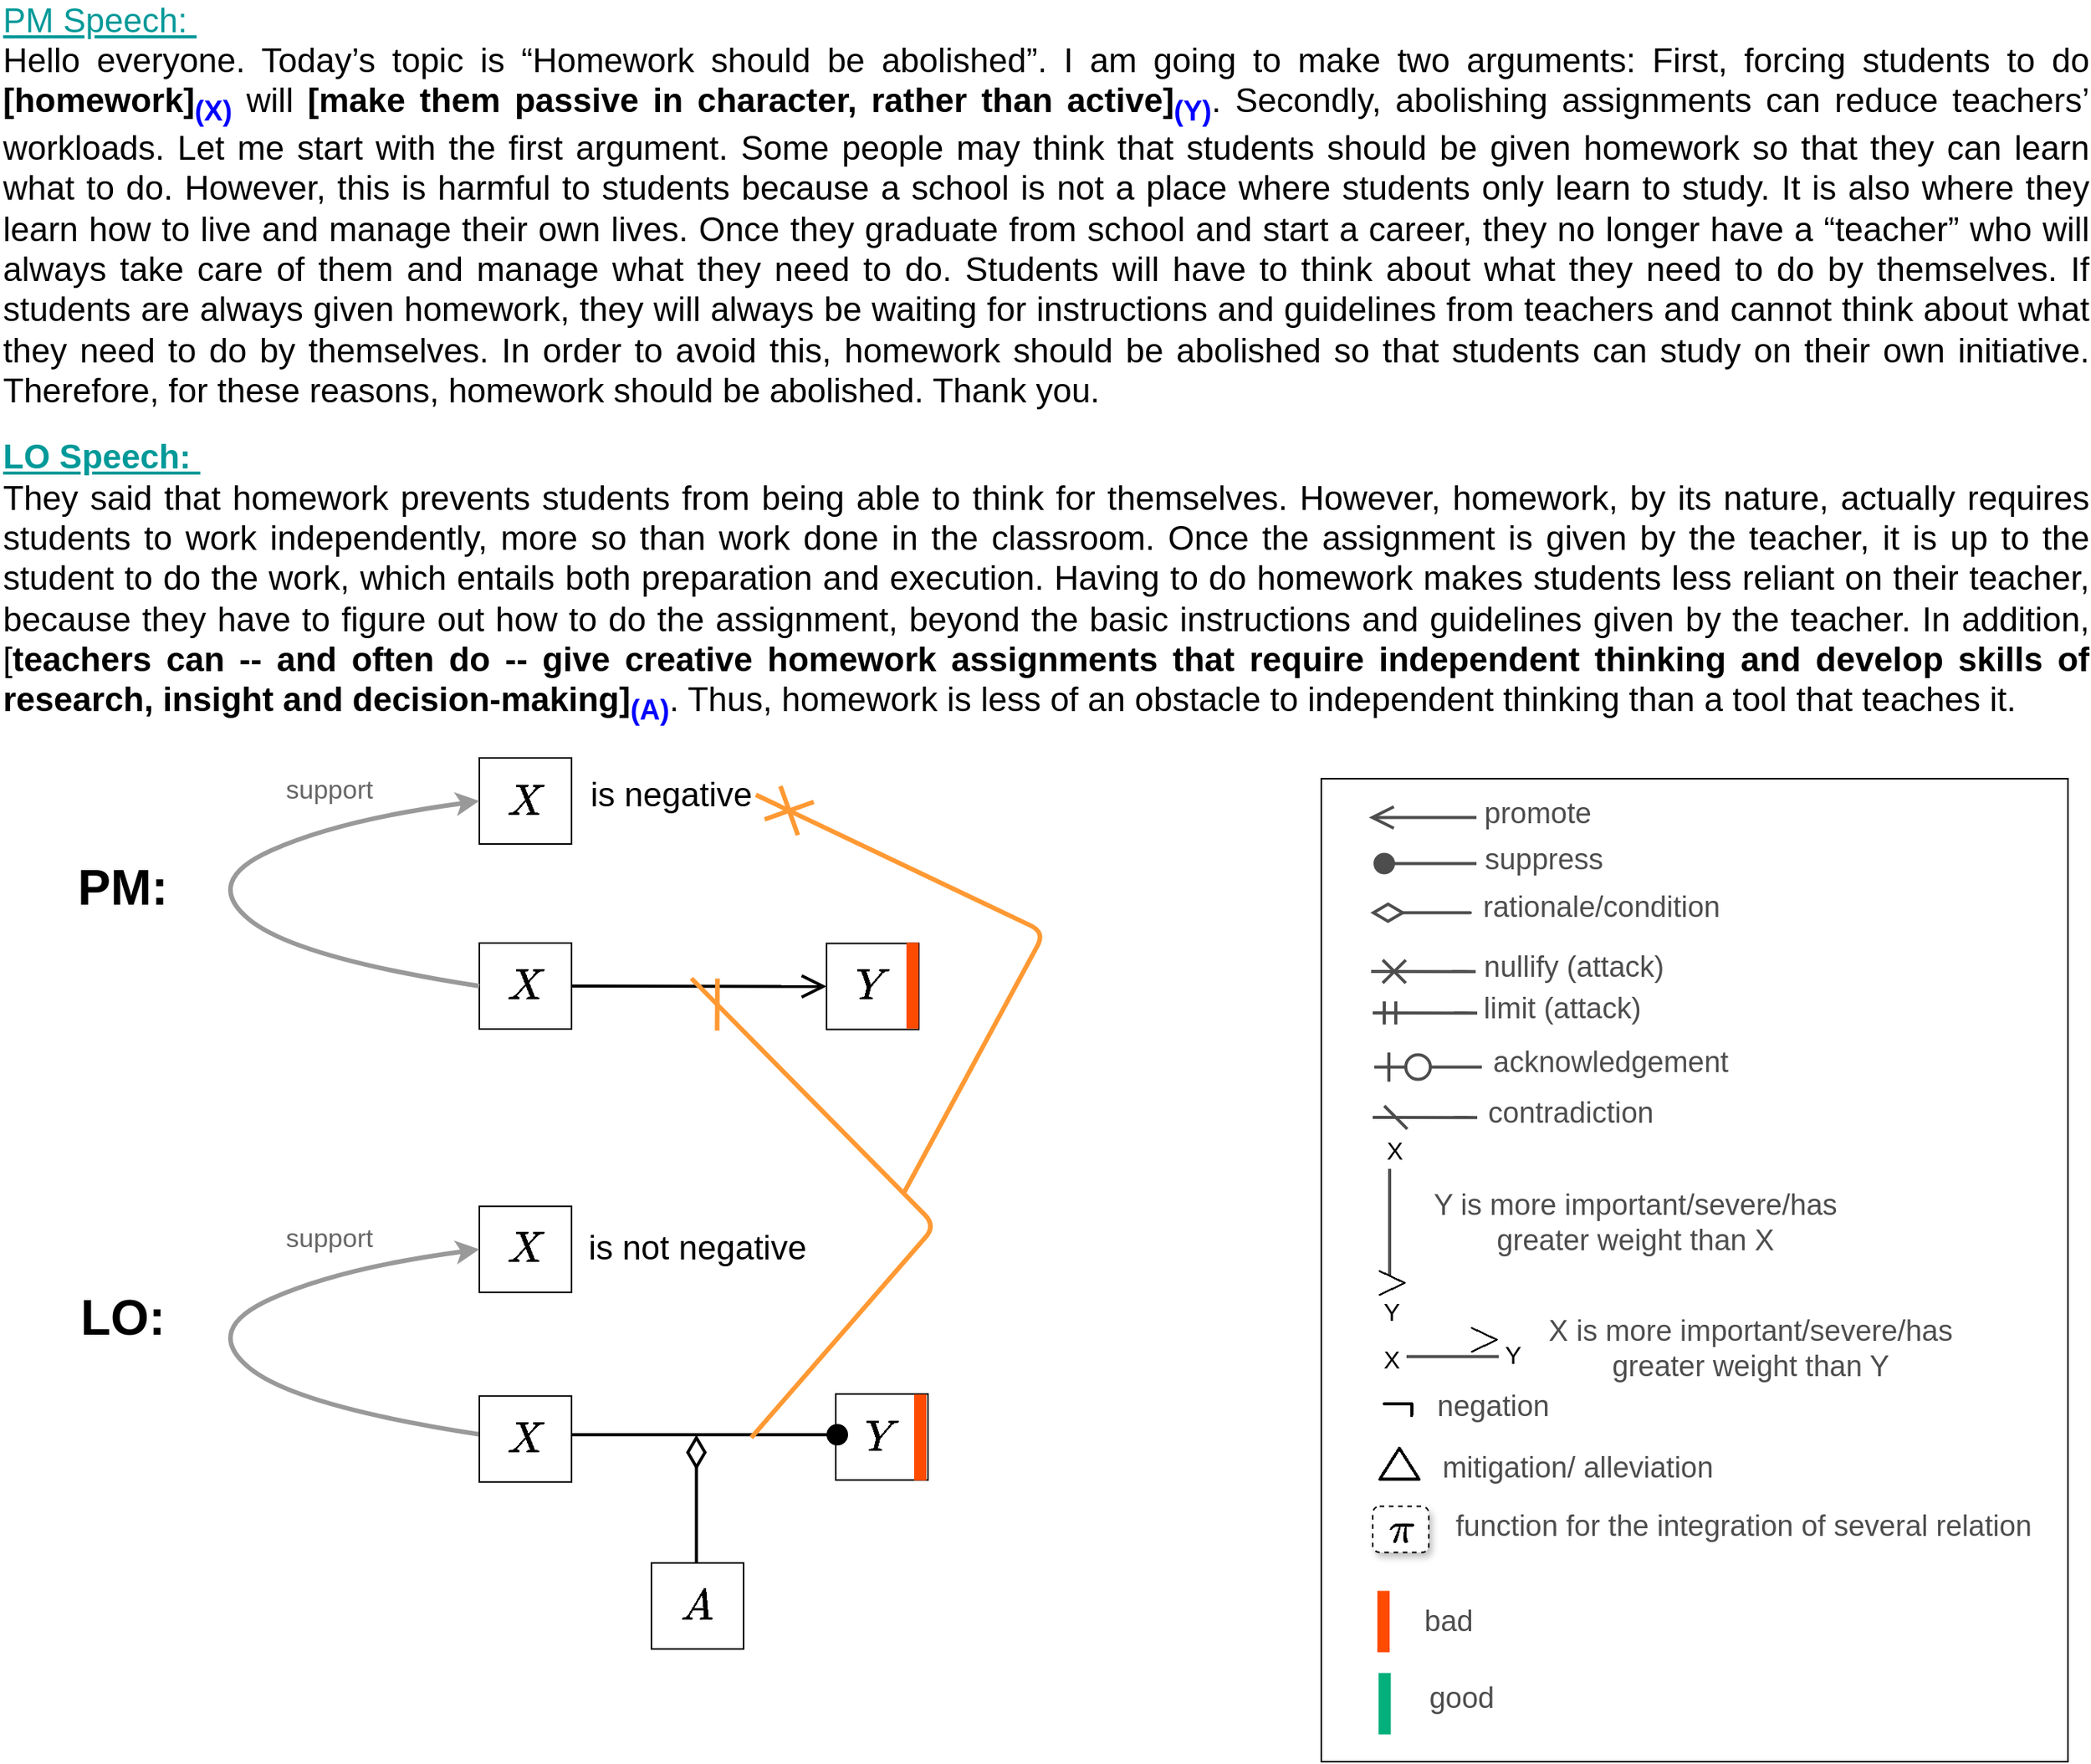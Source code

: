 <mxfile version="16.1.2" type="device"><diagram id="NebdKccpn1Tcwdz-Rh-k" name="Page-1"><mxGraphModel dx="946" dy="672" grid="1" gridSize="10" guides="1" tooltips="1" connect="1" arrows="1" fold="1" page="1" pageScale="1" pageWidth="1100" pageHeight="1700" math="1" shadow="0"><root><mxCell id="0"/><mxCell id="1" parent="0"/><mxCell id="UqYzVpXplDqsbALxIXjI-1" value="&lt;div style=&quot;text-align: justify ; font-size: 22px&quot;&gt;&lt;font style=&quot;font-size: 22px&quot; color=&quot;#009999&quot;&gt;&lt;u&gt;PM Speech:&amp;nbsp;&lt;/u&gt;&lt;/font&gt;&lt;/div&gt;&lt;div style=&quot;text-align: justify&quot;&gt;&lt;span style=&quot;font-size: 22px&quot;&gt;Hello everyone. Today’s topic is “Homework should be abolished”. I am going to make two arguments: First, forcing students to do &lt;b&gt;[homework]&lt;sub&gt;&lt;font color=&quot;#0000ff&quot;&gt;(X)&lt;/font&gt;&lt;/sub&gt;&lt;/b&gt; will &lt;b&gt;[make them passive in character, rather than active]&lt;sub&gt;&lt;font color=&quot;#0000ff&quot;&gt;(Y)&lt;/font&gt;&lt;/sub&gt;&lt;/b&gt;. Secondly, abolishing assignments can reduce teachers’ workloads. Let me start with the first argument. Some people may think that students should be given homework so that they can learn what to do. However, this is harmful to students because a school is not a place where students only learn to study. It is also where they learn how to live and manage their own lives. Once they graduate from school and start a career, they no longer have a “teacher” who will always take care of them and manage what they need to do. Students will have to think about what they need to do by themselves. If students are always given homework, they will always be waiting for instructions and guidelines from teachers and cannot think about what they need to do by themselves. In order to avoid this, homework should be abolished so that students can study on their own initiative. Therefore, for these reasons, homework should be abolished. Thank you.&lt;/span&gt;&lt;br&gt;&lt;/div&gt;" style="text;html=1;strokeColor=none;fillColor=none;align=left;verticalAlign=middle;whiteSpace=wrap;rounded=0;" parent="1" vertex="1"><mxGeometry x="560" y="57" width="1360" height="260" as="geometry"/></mxCell><mxCell id="UqYzVpXplDqsbALxIXjI-18" value="&lt;font size=&quot;1&quot;&gt;&lt;b style=&quot;font-size: 32px&quot;&gt;PM:&lt;/b&gt;&lt;/font&gt;" style="text;html=1;strokeColor=none;fillColor=none;align=center;verticalAlign=middle;whiteSpace=wrap;rounded=0;" parent="1" vertex="1"><mxGeometry x="600" y="610.5" width="80" height="40" as="geometry"/></mxCell><mxCell id="UqYzVpXplDqsbALxIXjI-19" value="&lt;font size=&quot;1&quot;&gt;&lt;b style=&quot;font-size: 32px&quot;&gt;LO:&lt;/b&gt;&lt;/font&gt;" style="text;html=1;strokeColor=none;fillColor=none;align=center;verticalAlign=middle;whiteSpace=wrap;rounded=0;" parent="1" vertex="1"><mxGeometry x="600" y="891.13" width="80" height="40" as="geometry"/></mxCell><mxCell id="UqYzVpXplDqsbALxIXjI-66" value="&lt;font style=&quot;font-size: 24px&quot;&gt;$$X$$&lt;/font&gt;" style="whiteSpace=wrap;html=1;align=center;" parent="1" vertex="1"><mxGeometry x="872" y="546.5" width="60" height="56" as="geometry"/></mxCell><mxCell id="UqYzVpXplDqsbALxIXjI-67" value="&lt;font style=&quot;font-size: 22px&quot;&gt;is negative&lt;/font&gt;" style="text;html=1;strokeColor=none;fillColor=none;align=center;verticalAlign=middle;whiteSpace=wrap;rounded=0;" parent="1" vertex="1"><mxGeometry x="942" y="553" width="110" height="35" as="geometry"/></mxCell><mxCell id="UqYzVpXplDqsbALxIXjI-68" value="&lt;font style=&quot;font-size: 24px&quot;&gt;$$X$$&lt;/font&gt;" style="whiteSpace=wrap;html=1;align=center;" parent="1" vertex="1"><mxGeometry x="872" y="667" width="60" height="56" as="geometry"/></mxCell><mxCell id="UqYzVpXplDqsbALxIXjI-69" value="&lt;font style=&quot;font-size: 24px&quot;&gt;$$Y$$&lt;/font&gt;" style="whiteSpace=wrap;html=1;align=center;" parent="1" vertex="1"><mxGeometry x="1098" y="667.25" width="60" height="56" as="geometry"/></mxCell><mxCell id="UqYzVpXplDqsbALxIXjI-70" value="" style="whiteSpace=wrap;html=1;fontColor=#666666;strokeColor=none;fillColor=#FF4B00;" parent="1" vertex="1"><mxGeometry x="1150" y="666.75" width="8" height="56" as="geometry"/></mxCell><mxCell id="UqYzVpXplDqsbALxIXjI-72" value="" style="endArrow=open;html=1;fontColor=#666666;endSize=12;entryX=0;entryY=0.5;entryDx=0;entryDy=0;endFill=0;strokeWidth=2;exitX=1;exitY=0.5;exitDx=0;exitDy=0;" parent="1" source="UqYzVpXplDqsbALxIXjI-68" target="UqYzVpXplDqsbALxIXjI-69" edge="1"><mxGeometry width="50" height="50" relative="1" as="geometry"><mxPoint x="978" y="694.66" as="sourcePoint"/><mxPoint x="1070.0" y="694.66" as="targetPoint"/></mxGeometry></mxCell><mxCell id="UqYzVpXplDqsbALxIXjI-77" value="" style="curved=1;endArrow=classic;html=1;strokeWidth=3;exitX=0;exitY=0.5;exitDx=0;exitDy=0;entryX=0;entryY=0.5;entryDx=0;entryDy=0;strokeColor=#999999;" parent="1" source="UqYzVpXplDqsbALxIXjI-68" target="UqYzVpXplDqsbALxIXjI-66" edge="1"><mxGeometry width="50" height="50" relative="1" as="geometry"><mxPoint x="592" y="696.5" as="sourcePoint"/><mxPoint x="642" y="646.5" as="targetPoint"/><Array as="points"><mxPoint x="752" y="676.5"/><mxPoint x="692" y="626.5"/><mxPoint x="782" y="586.5"/></Array></mxGeometry></mxCell><mxCell id="UqYzVpXplDqsbALxIXjI-78" value="&lt;font style=&quot;font-size: 17px&quot; color=&quot;#666666&quot;&gt;support&lt;/font&gt;" style="text;html=1;fillColor=none;align=center;verticalAlign=middle;whiteSpace=wrap;rounded=0;rotation=0;" parent="1" vertex="1"><mxGeometry x="742" y="553" width="65" height="30" as="geometry"/></mxCell><mxCell id="UqYzVpXplDqsbALxIXjI-79" value="&lt;font style=&quot;font-size: 24px&quot;&gt;$$X$$&lt;/font&gt;" style="whiteSpace=wrap;html=1;align=center;" parent="1" vertex="1"><mxGeometry x="872" y="838.38" width="60" height="56" as="geometry"/></mxCell><mxCell id="UqYzVpXplDqsbALxIXjI-80" value="&lt;font style=&quot;font-size: 22px&quot;&gt;is not negative&lt;/font&gt;" style="text;html=1;strokeColor=none;fillColor=none;align=center;verticalAlign=middle;whiteSpace=wrap;rounded=0;" parent="1" vertex="1"><mxGeometry x="935" y="848.88" width="158" height="35" as="geometry"/></mxCell><mxCell id="UqYzVpXplDqsbALxIXjI-85" value="" style="curved=1;endArrow=classic;html=1;strokeWidth=3;exitX=0;exitY=0.5;exitDx=0;exitDy=0;entryX=0;entryY=0.5;entryDx=0;entryDy=0;strokeColor=#999999;" parent="1" target="UqYzVpXplDqsbALxIXjI-79" edge="1"><mxGeometry width="50" height="50" relative="1" as="geometry"><mxPoint x="872" y="986.88" as="sourcePoint"/><mxPoint x="642" y="938.38" as="targetPoint"/><Array as="points"><mxPoint x="752" y="968.38"/><mxPoint x="692" y="918.38"/><mxPoint x="782" y="878.38"/></Array></mxGeometry></mxCell><mxCell id="UqYzVpXplDqsbALxIXjI-86" value="&lt;font style=&quot;font-size: 17px&quot; color=&quot;#666666&quot;&gt;support&lt;/font&gt;" style="text;html=1;fillColor=none;align=center;verticalAlign=middle;whiteSpace=wrap;rounded=0;rotation=0;" parent="1" vertex="1"><mxGeometry x="742" y="844.88" width="65" height="30" as="geometry"/></mxCell><mxCell id="TlyaoN2gSQJr0GqYaBix-1" value="&lt;div style=&quot;text-align: justify ; font-size: 22px&quot;&gt;&lt;font style=&quot;font-size: 22px&quot; color=&quot;#009999&quot;&gt;&lt;b&gt;&lt;u&gt;LO Speech:&amp;nbsp;&lt;/u&gt;&lt;/b&gt;&lt;/font&gt;&lt;/div&gt;&lt;div style=&quot;text-align: justify&quot;&gt;&lt;span style=&quot;font-size: 22px&quot;&gt;They said that homework prevents students from being able to think for themselves. However, homework, by its nature, actually requires students to work independently, more so than work done in the classroom. Once the assignment is given by the teacher, it is up to the student to do the work, which entails both preparation and execution. Having to do homework makes students less reliant on their teacher, because they have to figure out how to do the assignment, beyond the basic instructions and guidelines given by the teacher. In addition, [&lt;b&gt;teachers can -- and often do -- give creative homework assignments that require independent thinking and develop skills of research, insight and decision-making]&lt;sub&gt;&lt;font color=&quot;#0000ff&quot;&gt;(A)&lt;/font&gt;&lt;/sub&gt;&lt;/b&gt;. Thus, homework is less of an obstacle to independent thinking than a tool that teaches it.&lt;/span&gt;&lt;br&gt;&lt;/div&gt;" style="text;html=1;strokeColor=none;fillColor=none;align=left;verticalAlign=middle;whiteSpace=wrap;rounded=0;" parent="1" vertex="1"><mxGeometry x="560" y="319" width="1360" height="225" as="geometry"/></mxCell><mxCell id="zVyg_gZ9mH3cBOG2_dau-1" value="&lt;span style=&quot;font-size: 24px&quot;&gt;$$X$$&lt;/span&gt;" style="whiteSpace=wrap;html=1;align=center;" parent="1" vertex="1"><mxGeometry x="872" y="961.88" width="60" height="56" as="geometry"/></mxCell><mxCell id="zVyg_gZ9mH3cBOG2_dau-2" value="&lt;font style=&quot;font-size: 24px&quot;&gt;$$Y$$&lt;/font&gt;" style="whiteSpace=wrap;html=1;align=center;" parent="1" vertex="1"><mxGeometry x="1104" y="960.63" width="60" height="56" as="geometry"/></mxCell><mxCell id="a3201PuDjMksrVRd_3H--1" value="" style="endArrow=oval;html=1;fontColor=#666666;endSize=12;entryX=0;entryY=0.5;entryDx=0;entryDy=0;endFill=1;strokeWidth=2;" parent="1" edge="1"><mxGeometry width="50" height="50" relative="1" as="geometry"><mxPoint x="932" y="987.13" as="sourcePoint"/><mxPoint x="1105" y="987.13" as="targetPoint"/></mxGeometry></mxCell><mxCell id="a3201PuDjMksrVRd_3H--5" value="" style="whiteSpace=wrap;html=1;fontColor=#666666;strokeColor=none;fillColor=#FF4B00;" parent="1" vertex="1"><mxGeometry x="1155" y="960.88" width="8" height="56" as="geometry"/></mxCell><mxCell id="IsNR5SqE0sbhR859n0Rd-2" value="" style="endArrow=none;html=1;endSize=0;strokeColor=#000000;strokeWidth=2;startArrow=diamondThin;startFill=0;startSize=17;entryX=0.5;entryY=0;entryDx=0;entryDy=0;" parent="1" edge="1"><mxGeometry width="50" height="50" relative="1" as="geometry"><mxPoint x="1013.29" y="987.13" as="sourcePoint"/><mxPoint x="1013.29" y="1071.13" as="targetPoint"/><Array as="points"/></mxGeometry></mxCell><mxCell id="IsNR5SqE0sbhR859n0Rd-3" value="&lt;span style=&quot;font-size: 24px&quot;&gt;$$A$$&lt;/span&gt;" style="whiteSpace=wrap;html=1;align=center;" parent="1" vertex="1"><mxGeometry x="984" y="1070.63" width="60" height="56" as="geometry"/></mxCell><mxCell id="MEluosrU4-mzrX66C7Pa-1" value="" style="rounded=0;whiteSpace=wrap;html=1;glass=0;sketch=0;strokeColor=default;fillColor=none;" parent="1" vertex="1"><mxGeometry x="1420" y="560" width="486" height="640" as="geometry"/></mxCell><mxCell id="MEluosrU4-mzrX66C7Pa-2" value="" style="endArrow=ERzeroToOne;html=1;endFill=1;endSize=16;strokeWidth=2;strokeColor=#4D4D4D;" parent="1" edge="1"><mxGeometry width="50" height="50" relative="1" as="geometry"><mxPoint x="1524.5" y="747.75" as="sourcePoint"/><mxPoint x="1454.5" y="747.75" as="targetPoint"/></mxGeometry></mxCell><mxCell id="MEluosrU4-mzrX66C7Pa-3" value="" style="endArrow=none;html=1;endSize=16;strokeWidth=2;strokeColor=#4D4D4D;" parent="1" edge="1"><mxGeometry width="50" height="50" relative="1" as="geometry"><mxPoint x="1464.5" y="884.0" as="sourcePoint"/><mxPoint x="1464.5" y="814.0" as="targetPoint"/></mxGeometry></mxCell><mxCell id="MEluosrU4-mzrX66C7Pa-4" value="&lt;span style=&quot;font-size: 24px&quot;&gt;&lt;font style=&quot;font-size: 24px&quot;&gt;$$&amp;gt;$$&lt;/font&gt;&lt;/span&gt;" style="text;html=1;strokeColor=none;fillColor=none;align=center;verticalAlign=middle;whiteSpace=wrap;rounded=0;fontSize=24;fontStyle=1;horizontal=1;" parent="1" vertex="1"><mxGeometry x="1445.5" y="877" width="40" height="20" as="geometry"/></mxCell><mxCell id="MEluosrU4-mzrX66C7Pa-5" value="&lt;span style=&quot;font-size: 19px&quot;&gt;Y is more important/severe/has greater weight than X&lt;/span&gt;" style="text;html=1;strokeColor=none;fillColor=none;align=center;verticalAlign=middle;whiteSpace=wrap;rounded=0;fontColor=#4D4D4D;" parent="1" vertex="1"><mxGeometry x="1476.5" y="824" width="294.5" height="50" as="geometry"/></mxCell><mxCell id="MEluosrU4-mzrX66C7Pa-6" value="&lt;font style=&quot;font-size: 16px&quot;&gt;X&lt;/font&gt;" style="text;html=1;strokeColor=none;fillColor=none;align=center;verticalAlign=middle;whiteSpace=wrap;rounded=0;fontSize=14;" parent="1" vertex="1"><mxGeometry x="1447.5" y="791.75" width="40" height="20" as="geometry"/></mxCell><mxCell id="MEluosrU4-mzrX66C7Pa-7" value="&lt;font style=&quot;font-size: 16px&quot;&gt;Y&lt;/font&gt;" style="text;html=1;strokeColor=none;fillColor=none;align=center;verticalAlign=middle;whiteSpace=wrap;rounded=0;fontSize=14;" parent="1" vertex="1"><mxGeometry x="1445.5" y="897" width="40" height="20" as="geometry"/></mxCell><mxCell id="MEluosrU4-mzrX66C7Pa-8" value="" style="endArrow=none;html=1;endSize=0;strokeWidth=2;startArrow=cross;startFill=0;startSize=12;strokeColor=#4D4D4D;" parent="1" edge="1"><mxGeometry width="50" height="50" relative="1" as="geometry"><mxPoint x="1452.5" y="685.5" as="sourcePoint"/><mxPoint x="1520.5" y="685.62" as="targetPoint"/><Array as="points"><mxPoint x="1520.5" y="685.62"/><mxPoint x="1502.5" y="685.5"/></Array></mxGeometry></mxCell><mxCell id="MEluosrU4-mzrX66C7Pa-9" value="&lt;font style=&quot;font-size: 19px&quot;&gt;nullify (attack)&lt;/font&gt;" style="text;html=1;strokeColor=none;fillColor=none;align=center;verticalAlign=middle;whiteSpace=wrap;rounded=0;fontColor=#4D4D4D;" parent="1" vertex="1"><mxGeometry x="1514.5" y="665.75" width="138.5" height="34" as="geometry"/></mxCell><mxCell id="MEluosrU4-mzrX66C7Pa-10" value="" style="endArrow=open;html=1;fontColor=#666666;endSize=12;endFill=0;strokeWidth=2;strokeColor=#4D4D4D;" parent="1" edge="1"><mxGeometry width="50" height="50" relative="1" as="geometry"><mxPoint x="1521" y="585.25" as="sourcePoint"/><mxPoint x="1451" y="585.25" as="targetPoint"/></mxGeometry></mxCell><mxCell id="MEluosrU4-mzrX66C7Pa-11" value="&lt;span style=&quot;font-size: 19px&quot;&gt;promote&lt;/span&gt;" style="text;html=1;strokeColor=none;fillColor=none;align=center;verticalAlign=middle;whiteSpace=wrap;rounded=0;fontColor=#4D4D4D;" parent="1" vertex="1"><mxGeometry x="1521" y="566.25" width="80" height="34" as="geometry"/></mxCell><mxCell id="MEluosrU4-mzrX66C7Pa-12" value="" style="endArrow=oval;html=1;fontColor=#666666;endSize=12;endFill=1;strokeWidth=2;strokeColor=#4D4D4D;" parent="1" edge="1"><mxGeometry width="50" height="50" relative="1" as="geometry"><mxPoint x="1521" y="615.25" as="sourcePoint"/><mxPoint x="1461" y="615.25" as="targetPoint"/></mxGeometry></mxCell><mxCell id="MEluosrU4-mzrX66C7Pa-13" value="&lt;span style=&quot;font-size: 19px&quot;&gt;suppress&lt;/span&gt;" style="text;html=1;strokeColor=none;fillColor=none;align=center;verticalAlign=middle;whiteSpace=wrap;rounded=0;fontColor=#4D4D4D;" parent="1" vertex="1"><mxGeometry x="1525" y="596.25" width="80" height="34" as="geometry"/></mxCell><mxCell id="MEluosrU4-mzrX66C7Pa-14" value="" style="endArrow=none;html=1;endSize=0;strokeWidth=2;startArrow=diamondThin;startFill=0;startSize=17;strokeColor=#4D4D4D;" parent="1" edge="1"><mxGeometry width="50" height="50" relative="1" as="geometry"><mxPoint x="1452" y="647.25" as="sourcePoint"/><mxPoint x="1490" y="647.25" as="targetPoint"/><Array as="points"><mxPoint x="1522" y="647.25"/><mxPoint x="1500" y="647.25"/></Array></mxGeometry></mxCell><mxCell id="MEluosrU4-mzrX66C7Pa-15" value="&lt;font style=&quot;font-size: 19px&quot;&gt;rationale/condition&lt;/font&gt;" style="text;html=1;strokeColor=none;fillColor=none;align=center;verticalAlign=middle;whiteSpace=wrap;rounded=0;fontColor=#4D4D4D;" parent="1" vertex="1"><mxGeometry x="1517" y="627.25" width="171" height="34" as="geometry"/></mxCell><mxCell id="MEluosrU4-mzrX66C7Pa-16" value="&lt;font style=&quot;font-size: 19px&quot;&gt;acknowledgement&lt;/font&gt;" style="text;html=1;strokeColor=none;fillColor=none;align=center;verticalAlign=middle;whiteSpace=wrap;rounded=0;fontColor=#4D4D4D;" parent="1" vertex="1"><mxGeometry x="1525" y="727.75" width="167" height="34" as="geometry"/></mxCell><mxCell id="MEluosrU4-mzrX66C7Pa-17" value="" style="endArrow=none;html=1;endSize=16;strokeWidth=2;strokeColor=#4D4D4D;" parent="1" edge="1"><mxGeometry width="50" height="50" relative="1" as="geometry"><mxPoint x="1535.5" y="936.25" as="sourcePoint"/><mxPoint x="1475.5" y="936.25" as="targetPoint"/></mxGeometry></mxCell><mxCell id="MEluosrU4-mzrX66C7Pa-18" value="&lt;span style=&quot;font-size: 24px&quot;&gt;&lt;font style=&quot;font-size: 24px&quot;&gt;$$&amp;gt;$$&lt;/font&gt;&lt;/span&gt;" style="text;html=1;strokeColor=none;fillColor=none;align=center;verticalAlign=middle;whiteSpace=wrap;rounded=0;fontSize=24;fontStyle=1;horizontal=1;" parent="1" vertex="1"><mxGeometry x="1505.5" y="914.25" width="40" height="20" as="geometry"/></mxCell><mxCell id="MEluosrU4-mzrX66C7Pa-19" value="&lt;font style=&quot;font-size: 16px&quot;&gt;X&lt;/font&gt;" style="text;html=1;strokeColor=none;fillColor=none;align=center;verticalAlign=middle;whiteSpace=wrap;rounded=0;fontSize=14;" parent="1" vertex="1"><mxGeometry x="1445.5" y="928.25" width="40" height="20" as="geometry"/></mxCell><mxCell id="MEluosrU4-mzrX66C7Pa-20" value="&lt;font style=&quot;font-size: 16px&quot;&gt;Y&lt;/font&gt;" style="text;html=1;strokeColor=none;fillColor=none;align=center;verticalAlign=middle;whiteSpace=wrap;rounded=0;fontSize=14;" parent="1" vertex="1"><mxGeometry x="1524.5" y="925.25" width="40" height="20" as="geometry"/></mxCell><mxCell id="MEluosrU4-mzrX66C7Pa-21" value="&lt;span style=&quot;font-size: 19px&quot;&gt;X is more important/severe/has greater weight&amp;nbsp;&lt;/span&gt;&lt;span style=&quot;font-size: 19px&quot;&gt;than Y&lt;/span&gt;" style="text;html=1;strokeColor=none;fillColor=none;align=center;verticalAlign=middle;whiteSpace=wrap;rounded=0;fontColor=#4D4D4D;" parent="1" vertex="1"><mxGeometry x="1565.5" y="914.25" width="266.5" height="34" as="geometry"/></mxCell><mxCell id="MEluosrU4-mzrX66C7Pa-22" value="" style="endArrow=none;html=1;endSize=0;strokeWidth=2;startArrow=dash;startFill=0;startSize=12;strokeColor=#4D4D4D;" parent="1" edge="1"><mxGeometry width="50" height="50" relative="1" as="geometry"><mxPoint x="1453.5" y="780.5" as="sourcePoint"/><mxPoint x="1521.5" y="780.62" as="targetPoint"/><Array as="points"><mxPoint x="1521.5" y="780.62"/><mxPoint x="1503.5" y="780.5"/></Array></mxGeometry></mxCell><mxCell id="MEluosrU4-mzrX66C7Pa-23" value="&lt;font style=&quot;font-size: 19px&quot;&gt;contradiction&lt;/font&gt;" style="text;html=1;strokeColor=none;fillColor=none;align=center;verticalAlign=middle;whiteSpace=wrap;rounded=0;fontColor=#4D4D4D;" parent="1" vertex="1"><mxGeometry x="1527.5" y="760.75" width="109" height="34" as="geometry"/></mxCell><mxCell id="MEluosrU4-mzrX66C7Pa-24" value="" style="whiteSpace=wrap;html=1;fontColor=#666666;strokeColor=none;fillColor=#FF4B00;" parent="1" vertex="1"><mxGeometry x="1456.5" y="1088.75" width="8" height="40" as="geometry"/></mxCell><mxCell id="MEluosrU4-mzrX66C7Pa-25" value="&lt;span style=&quot;font-size: 19px&quot;&gt;bad&lt;/span&gt;" style="text;html=1;strokeColor=none;fillColor=none;align=center;verticalAlign=middle;whiteSpace=wrap;rounded=0;fontColor=#4D4D4D;" parent="1" vertex="1"><mxGeometry x="1475" y="1091.75" width="55.5" height="34" as="geometry"/></mxCell><mxCell id="MEluosrU4-mzrX66C7Pa-26" value="" style="whiteSpace=wrap;html=1;fontColor=#666666;strokeColor=none;fillColor=#03AF7A;" parent="1" vertex="1"><mxGeometry x="1457.25" y="1142.25" width="8" height="40" as="geometry"/></mxCell><mxCell id="MEluosrU4-mzrX66C7Pa-27" value="&lt;span style=&quot;font-size: 19px&quot;&gt;good&lt;/span&gt;" style="text;html=1;strokeColor=none;fillColor=none;align=center;verticalAlign=middle;whiteSpace=wrap;rounded=0;fontColor=#4D4D4D;" parent="1" vertex="1"><mxGeometry x="1478" y="1142.25" width="66.5" height="34" as="geometry"/></mxCell><mxCell id="MEluosrU4-mzrX66C7Pa-28" value="&lt;span style=&quot;font-size: 19px&quot;&gt;mitigation/&amp;nbsp;&lt;/span&gt;&lt;span style=&quot;font-size: 19px&quot;&gt;alleviation&lt;/span&gt;" style="text;html=1;strokeColor=none;fillColor=none;align=center;verticalAlign=middle;whiteSpace=wrap;rounded=0;fontColor=#4D4D4D;" parent="1" vertex="1"><mxGeometry x="1494.25" y="991.5" width="186" height="34" as="geometry"/></mxCell><mxCell id="MEluosrU4-mzrX66C7Pa-29" value="&lt;font style=&quot;font-size: 26px&quot;&gt;$$\boldsymbol{\triangle}$$&lt;/font&gt;" style="text;html=1;strokeColor=none;fillColor=none;align=center;verticalAlign=middle;whiteSpace=wrap;rounded=0;" parent="1" vertex="1"><mxGeometry x="1441.25" y="990.5" width="60" height="35" as="geometry"/></mxCell><mxCell id="MEluosrU4-mzrX66C7Pa-30" value="&lt;font style=&quot;font-size: 26px&quot;&gt;$$\boldsymbol{\neg}$$&lt;/font&gt;" style="text;html=1;strokeColor=none;fillColor=none;align=center;verticalAlign=middle;whiteSpace=wrap;rounded=0;" parent="1" vertex="1"><mxGeometry x="1439.5" y="951.5" width="60" height="35" as="geometry"/></mxCell><mxCell id="MEluosrU4-mzrX66C7Pa-31" value="&lt;span style=&quot;font-size: 19px&quot;&gt;negation&lt;/span&gt;" style="text;html=1;strokeColor=none;fillColor=none;align=center;verticalAlign=middle;whiteSpace=wrap;rounded=0;fontColor=#4D4D4D;" parent="1" vertex="1"><mxGeometry x="1492" y="951.5" width="80" height="34" as="geometry"/></mxCell><mxCell id="MEluosrU4-mzrX66C7Pa-32" value="&lt;font style=&quot;font-size: 24px&quot;&gt;$$\pi$$&lt;/font&gt;" style="whiteSpace=wrap;html=1;dashed=1;perimeterSpacing=0;shadow=1;align=center;rounded=1;" parent="1" vertex="1"><mxGeometry x="1453.5" y="1033.75" width="36.5" height="30" as="geometry"/></mxCell><mxCell id="MEluosrU4-mzrX66C7Pa-33" value="&lt;span style=&quot;font-size: 19px&quot;&gt;function for the integration of several relation&lt;/span&gt;" style="text;html=1;strokeColor=none;fillColor=none;align=center;verticalAlign=middle;whiteSpace=wrap;rounded=0;fontColor=#4D4D4D;" parent="1" vertex="1"><mxGeometry x="1494.25" y="1029.75" width="401.75" height="34" as="geometry"/></mxCell><mxCell id="MEluosrU4-mzrX66C7Pa-34" value="" style="endArrow=none;html=1;endSize=0;strokeWidth=2;startArrow=ERmandOne;startFill=0;startSize=12;strokeColor=#4D4D4D;" parent="1" edge="1"><mxGeometry width="50" height="50" relative="1" as="geometry"><mxPoint x="1453.5" y="712.5" as="sourcePoint"/><mxPoint x="1521.5" y="712.62" as="targetPoint"/><Array as="points"><mxPoint x="1521.5" y="712.62"/><mxPoint x="1503.5" y="712.5"/></Array></mxGeometry></mxCell><mxCell id="MEluosrU4-mzrX66C7Pa-35" value="&lt;span style=&quot;font-size: 19px&quot;&gt;limit (attack)&lt;/span&gt;" style="text;html=1;strokeColor=none;fillColor=none;align=center;verticalAlign=middle;whiteSpace=wrap;rounded=0;fontColor=#4D4D4D;" parent="1" vertex="1"><mxGeometry x="1512.5" y="692.75" width="127.5" height="34" as="geometry"/></mxCell><mxCell id="cNytEYLySJuYP6bi3EPU-1" value="" style="endArrow=none;html=1;endSize=0;strokeWidth=3;startArrow=cross;startFill=0;startSize=20;strokeColor=#FF9933;exitX=1;exitY=0.5;exitDx=0;exitDy=0;" parent="1" source="UqYzVpXplDqsbALxIXjI-67" edge="1"><mxGeometry width="50" height="50" relative="1" as="geometry"><mxPoint x="1110" y="596.25" as="sourcePoint"/><mxPoint x="1148" y="830.25" as="targetPoint"/><Array as="points"><mxPoint x="1240" y="660"/></Array></mxGeometry></mxCell><mxCell id="cNytEYLySJuYP6bi3EPU-2" value="" style="endArrow=none;html=1;endSize=0;strokeWidth=3;startArrow=dash;startFill=0;startSize=20;strokeColor=#FF9933;" parent="1" edge="1"><mxGeometry width="50" height="50" relative="1" as="geometry"><mxPoint x="1010" y="690" as="sourcePoint"/><mxPoint x="1049" y="989" as="targetPoint"/><Array as="points"><mxPoint x="1169" y="851"/></Array></mxGeometry></mxCell></root></mxGraphModel></diagram></mxfile>